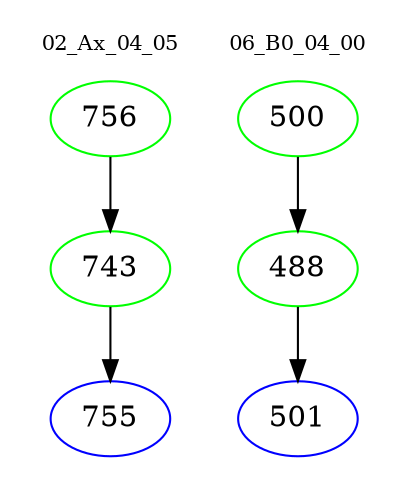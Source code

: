 digraph{
subgraph cluster_0 {
color = white
label = "02_Ax_04_05";
fontsize=10;
T0_756 [label="756", color="green"]
T0_756 -> T0_743 [color="black"]
T0_743 [label="743", color="green"]
T0_743 -> T0_755 [color="black"]
T0_755 [label="755", color="blue"]
}
subgraph cluster_1 {
color = white
label = "06_B0_04_00";
fontsize=10;
T1_500 [label="500", color="green"]
T1_500 -> T1_488 [color="black"]
T1_488 [label="488", color="green"]
T1_488 -> T1_501 [color="black"]
T1_501 [label="501", color="blue"]
}
}
